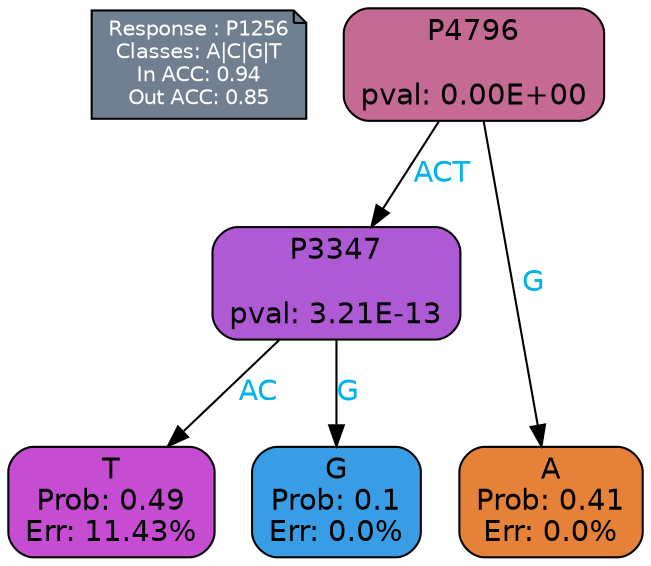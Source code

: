 digraph Tree {
node [shape=box, style="filled, rounded", color="black", fontname=helvetica] ;
graph [ranksep=equally, splines=polylines, bgcolor=transparent, dpi=600] ;
edge [fontname=helvetica] ;
LEGEND [label="Response : P1256
Classes: A|C|G|T
In ACC: 0.94
Out ACC: 0.85
",shape=note,align=left,style=filled,fillcolor="slategray",fontcolor="white",fontsize=10];1 [label="P4796

pval: 0.00E+00", fillcolor="#c56995"] ;
2 [label="P3347

pval: 3.21E-13", fillcolor="#ae5ad4"] ;
3 [label="T
Prob: 0.49
Err: 11.43%", fillcolor="#c64cd1"] ;
4 [label="G
Prob: 0.1
Err: 0.0%", fillcolor="#399de5"] ;
5 [label="A
Prob: 0.41
Err: 0.0%", fillcolor="#e58139"] ;
1 -> 2 [label="ACT",fontcolor=deepskyblue2] ;
1 -> 5 [label="G",fontcolor=deepskyblue2] ;
2 -> 3 [label="AC",fontcolor=deepskyblue2] ;
2 -> 4 [label="G",fontcolor=deepskyblue2] ;
{rank = same; 3;4;5;}{rank = same; LEGEND;1;}}